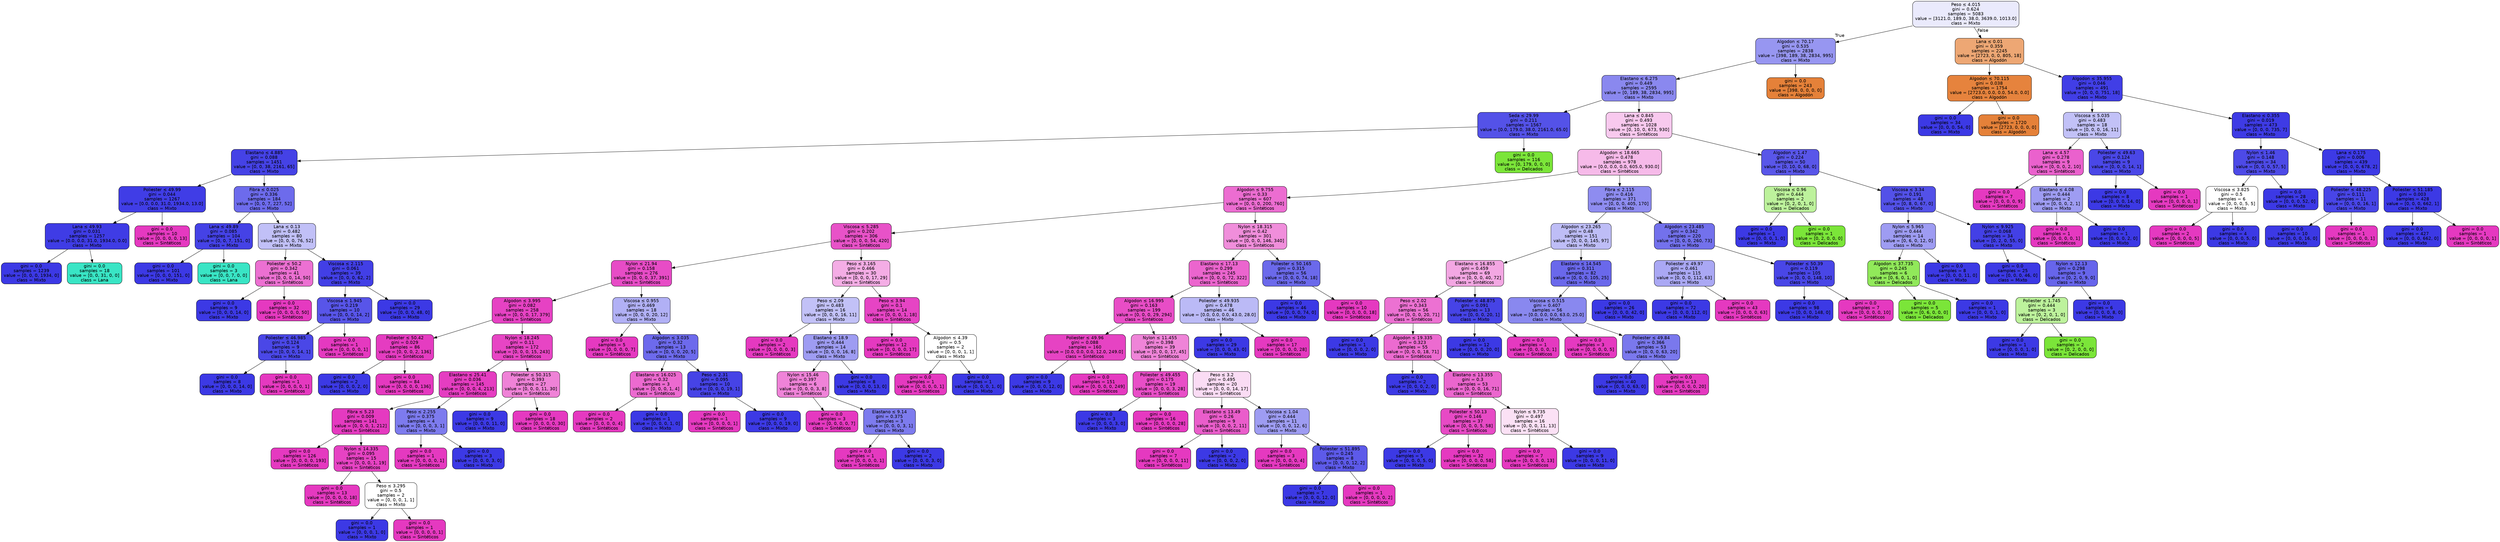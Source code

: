 digraph Tree {
node [shape=box, style="filled, rounded", color="black", fontname="helvetica"] ;
edge [fontname="helvetica"] ;
0 [label=<Peso &le; 4.015<br/>gini = 0.624<br/>samples = 5083<br/>value = [3121.0, 189.0, 38.0, 3639.0, 1013.0]<br/>class = Mixto>, fillcolor="#eaeafc"] ;
1 [label=<Algodon &le; 70.17<br/>gini = 0.535<br/>samples = 2838<br/>value = [398, 189, 38, 2834, 995]<br/>class = Mixto>, fillcolor="#9796f1"] ;
0 -> 1 [labeldistance=2.5, labelangle=45, headlabel="True"] ;
2 [label=<Elastano &le; 6.275<br/>gini = 0.449<br/>samples = 2595<br/>value = [0, 189, 38, 2834, 995]<br/>class = Mixto>, fillcolor="#8a88ef"] ;
1 -> 2 ;
3 [label=<Seda &le; 29.99<br/>gini = 0.211<br/>samples = 1567<br/>value = [0.0, 179.0, 38.0, 2161.0, 65.0]<br/>class = Mixto>, fillcolor="#5452e8"] ;
2 -> 3 ;
4 [label=<Elastano &le; 4.885<br/>gini = 0.088<br/>samples = 1451<br/>value = [0, 0, 38, 2161, 65]<br/>class = Mixto>, fillcolor="#4542e6"] ;
3 -> 4 ;
5 [label=<Poliester &le; 49.99<br/>gini = 0.044<br/>samples = 1267<br/>value = [0.0, 0.0, 31.0, 1934.0, 13.0]<br/>class = Mixto>, fillcolor="#403de6"] ;
4 -> 5 ;
6 [label=<Lana &le; 49.93<br/>gini = 0.031<br/>samples = 1257<br/>value = [0.0, 0.0, 31.0, 1934.0, 0.0]<br/>class = Mixto>, fillcolor="#3f3ce5"] ;
5 -> 6 ;
7 [label=<gini = 0.0<br/>samples = 1239<br/>value = [0, 0, 0, 1934, 0]<br/>class = Mixto>, fillcolor="#3c39e5"] ;
6 -> 7 ;
8 [label=<gini = 0.0<br/>samples = 18<br/>value = [0, 0, 31, 0, 0]<br/>class = Lana>, fillcolor="#39e5c5"] ;
6 -> 8 ;
9 [label=<gini = 0.0<br/>samples = 10<br/>value = [0, 0, 0, 0, 13]<br/>class = Sintéticos>, fillcolor="#e539c0"] ;
5 -> 9 ;
10 [label=<Fibra &le; 0.025<br/>gini = 0.336<br/>samples = 184<br/>value = [0, 0, 7, 227, 52]<br/>class = Mixto>, fillcolor="#6d6bec"] ;
4 -> 10 ;
11 [label=<Lana &le; 49.89<br/>gini = 0.085<br/>samples = 104<br/>value = [0, 0, 7, 151, 0]<br/>class = Mixto>, fillcolor="#4542e6"] ;
10 -> 11 ;
12 [label=<gini = 0.0<br/>samples = 101<br/>value = [0, 0, 0, 151, 0]<br/>class = Mixto>, fillcolor="#3c39e5"] ;
11 -> 12 ;
13 [label=<gini = 0.0<br/>samples = 3<br/>value = [0, 0, 7, 0, 0]<br/>class = Lana>, fillcolor="#39e5c5"] ;
11 -> 13 ;
14 [label=<Lana &le; 0.13<br/>gini = 0.482<br/>samples = 80<br/>value = [0, 0, 0, 76, 52]<br/>class = Mixto>, fillcolor="#c1c0f7"] ;
10 -> 14 ;
15 [label=<Poliester &le; 50.2<br/>gini = 0.342<br/>samples = 41<br/>value = [0, 0, 0, 14, 50]<br/>class = Sintéticos>, fillcolor="#ec70d2"] ;
14 -> 15 ;
16 [label=<gini = 0.0<br/>samples = 9<br/>value = [0, 0, 0, 14, 0]<br/>class = Mixto>, fillcolor="#3c39e5"] ;
15 -> 16 ;
17 [label=<gini = 0.0<br/>samples = 32<br/>value = [0, 0, 0, 0, 50]<br/>class = Sintéticos>, fillcolor="#e539c0"] ;
15 -> 17 ;
18 [label=<Viscosa &le; 2.115<br/>gini = 0.061<br/>samples = 39<br/>value = [0, 0, 0, 62, 2]<br/>class = Mixto>, fillcolor="#423fe6"] ;
14 -> 18 ;
19 [label=<Viscosa &le; 1.945<br/>gini = 0.219<br/>samples = 10<br/>value = [0, 0, 0, 14, 2]<br/>class = Mixto>, fillcolor="#5855e9"] ;
18 -> 19 ;
20 [label=<Poliester &le; 46.985<br/>gini = 0.124<br/>samples = 9<br/>value = [0, 0, 0, 14, 1]<br/>class = Mixto>, fillcolor="#4a47e7"] ;
19 -> 20 ;
21 [label=<gini = 0.0<br/>samples = 8<br/>value = [0, 0, 0, 14, 0]<br/>class = Mixto>, fillcolor="#3c39e5"] ;
20 -> 21 ;
22 [label=<gini = 0.0<br/>samples = 1<br/>value = [0, 0, 0, 0, 1]<br/>class = Sintéticos>, fillcolor="#e539c0"] ;
20 -> 22 ;
23 [label=<gini = 0.0<br/>samples = 1<br/>value = [0, 0, 0, 0, 1]<br/>class = Sintéticos>, fillcolor="#e539c0"] ;
19 -> 23 ;
24 [label=<gini = 0.0<br/>samples = 29<br/>value = [0, 0, 0, 48, 0]<br/>class = Mixto>, fillcolor="#3c39e5"] ;
18 -> 24 ;
25 [label=<gini = 0.0<br/>samples = 116<br/>value = [0, 179, 0, 0, 0]<br/>class = Delicados>, fillcolor="#7be539"] ;
3 -> 25 ;
26 [label=<Lana &le; 0.845<br/>gini = 0.493<br/>samples = 1028<br/>value = [0, 10, 0, 673, 930]<br/>class = Sintéticos>, fillcolor="#f8c9ee"] ;
2 -> 26 ;
27 [label=<Algodon &le; 18.665<br/>gini = 0.478<br/>samples = 978<br/>value = [0.0, 0.0, 0.0, 605.0, 930.0]<br/>class = Sintéticos>, fillcolor="#f6bae9"] ;
26 -> 27 ;
28 [label=<Algodon &le; 9.755<br/>gini = 0.33<br/>samples = 607<br/>value = [0, 0, 0, 200, 760]<br/>class = Sintéticos>, fillcolor="#ec6dd1"] ;
27 -> 28 ;
29 [label=<Viscosa &le; 5.285<br/>gini = 0.202<br/>samples = 306<br/>value = [0, 0, 0, 54, 420]<br/>class = Sintéticos>, fillcolor="#e852c8"] ;
28 -> 29 ;
30 [label=<Nylon &le; 21.94<br/>gini = 0.158<br/>samples = 276<br/>value = [0, 0, 0, 37, 391]<br/>class = Sintéticos>, fillcolor="#e74cc6"] ;
29 -> 30 ;
31 [label=<Algodon &le; 3.995<br/>gini = 0.082<br/>samples = 258<br/>value = [0, 0, 0, 17, 379]<br/>class = Sintéticos>, fillcolor="#e642c3"] ;
30 -> 31 ;
32 [label=<Poliester &le; 50.42<br/>gini = 0.029<br/>samples = 86<br/>value = [0, 0, 0, 2, 136]<br/>class = Sintéticos>, fillcolor="#e53cc1"] ;
31 -> 32 ;
33 [label=<gini = 0.0<br/>samples = 2<br/>value = [0, 0, 0, 2, 0]<br/>class = Mixto>, fillcolor="#3c39e5"] ;
32 -> 33 ;
34 [label=<gini = 0.0<br/>samples = 84<br/>value = [0, 0, 0, 0, 136]<br/>class = Sintéticos>, fillcolor="#e539c0"] ;
32 -> 34 ;
35 [label=<Nylon &le; 18.245<br/>gini = 0.11<br/>samples = 172<br/>value = [0, 0, 0, 15, 243]<br/>class = Sintéticos>, fillcolor="#e745c4"] ;
31 -> 35 ;
36 [label=<Elastano &le; 25.41<br/>gini = 0.036<br/>samples = 145<br/>value = [0, 0, 0, 4, 213]<br/>class = Sintéticos>, fillcolor="#e53dc1"] ;
35 -> 36 ;
37 [label=<Fibra &le; 5.23<br/>gini = 0.009<br/>samples = 141<br/>value = [0, 0, 0, 1, 212]<br/>class = Sintéticos>, fillcolor="#e53ac0"] ;
36 -> 37 ;
38 [label=<gini = 0.0<br/>samples = 126<br/>value = [0, 0, 0, 0, 193]<br/>class = Sintéticos>, fillcolor="#e539c0"] ;
37 -> 38 ;
39 [label=<Nylon &le; 14.335<br/>gini = 0.095<br/>samples = 15<br/>value = [0, 0, 0, 1, 19]<br/>class = Sintéticos>, fillcolor="#e643c3"] ;
37 -> 39 ;
40 [label=<gini = 0.0<br/>samples = 13<br/>value = [0, 0, 0, 0, 18]<br/>class = Sintéticos>, fillcolor="#e539c0"] ;
39 -> 40 ;
41 [label=<Peso &le; 3.295<br/>gini = 0.5<br/>samples = 2<br/>value = [0, 0, 0, 1, 1]<br/>class = Mixto>, fillcolor="#ffffff"] ;
39 -> 41 ;
42 [label=<gini = 0.0<br/>samples = 1<br/>value = [0, 0, 0, 1, 0]<br/>class = Mixto>, fillcolor="#3c39e5"] ;
41 -> 42 ;
43 [label=<gini = 0.0<br/>samples = 1<br/>value = [0, 0, 0, 0, 1]<br/>class = Sintéticos>, fillcolor="#e539c0"] ;
41 -> 43 ;
44 [label=<Peso &le; 2.255<br/>gini = 0.375<br/>samples = 4<br/>value = [0, 0, 0, 3, 1]<br/>class = Mixto>, fillcolor="#7d7bee"] ;
36 -> 44 ;
45 [label=<gini = 0.0<br/>samples = 1<br/>value = [0, 0, 0, 0, 1]<br/>class = Sintéticos>, fillcolor="#e539c0"] ;
44 -> 45 ;
46 [label=<gini = 0.0<br/>samples = 3<br/>value = [0, 0, 0, 3, 0]<br/>class = Mixto>, fillcolor="#3c39e5"] ;
44 -> 46 ;
47 [label=<Poliester &le; 50.315<br/>gini = 0.393<br/>samples = 27<br/>value = [0, 0, 0, 11, 30]<br/>class = Sintéticos>, fillcolor="#ef82d7"] ;
35 -> 47 ;
48 [label=<gini = 0.0<br/>samples = 9<br/>value = [0, 0, 0, 11, 0]<br/>class = Mixto>, fillcolor="#3c39e5"] ;
47 -> 48 ;
49 [label=<gini = 0.0<br/>samples = 18<br/>value = [0, 0, 0, 0, 30]<br/>class = Sintéticos>, fillcolor="#e539c0"] ;
47 -> 49 ;
50 [label=<Viscosa &le; 0.955<br/>gini = 0.469<br/>samples = 18<br/>value = [0, 0, 0, 20, 12]<br/>class = Mixto>, fillcolor="#b1b0f5"] ;
30 -> 50 ;
51 [label=<gini = 0.0<br/>samples = 5<br/>value = [0, 0, 0, 0, 7]<br/>class = Sintéticos>, fillcolor="#e539c0"] ;
50 -> 51 ;
52 [label=<Algodon &le; 3.035<br/>gini = 0.32<br/>samples = 13<br/>value = [0, 0, 0, 20, 5]<br/>class = Mixto>, fillcolor="#6d6aec"] ;
50 -> 52 ;
53 [label=<Elastano &le; 16.025<br/>gini = 0.32<br/>samples = 3<br/>value = [0, 0, 0, 1, 4]<br/>class = Sintéticos>, fillcolor="#ec6ad0"] ;
52 -> 53 ;
54 [label=<gini = 0.0<br/>samples = 2<br/>value = [0, 0, 0, 0, 4]<br/>class = Sintéticos>, fillcolor="#e539c0"] ;
53 -> 54 ;
55 [label=<gini = 0.0<br/>samples = 1<br/>value = [0, 0, 0, 1, 0]<br/>class = Mixto>, fillcolor="#3c39e5"] ;
53 -> 55 ;
56 [label=<Peso &le; 2.31<br/>gini = 0.095<br/>samples = 10<br/>value = [0, 0, 0, 19, 1]<br/>class = Mixto>, fillcolor="#4643e6"] ;
52 -> 56 ;
57 [label=<gini = 0.0<br/>samples = 1<br/>value = [0, 0, 0, 0, 1]<br/>class = Sintéticos>, fillcolor="#e539c0"] ;
56 -> 57 ;
58 [label=<gini = 0.0<br/>samples = 9<br/>value = [0, 0, 0, 19, 0]<br/>class = Mixto>, fillcolor="#3c39e5"] ;
56 -> 58 ;
59 [label=<Peso &le; 3.165<br/>gini = 0.466<br/>samples = 30<br/>value = [0, 0, 0, 17, 29]<br/>class = Sintéticos>, fillcolor="#f4ade5"] ;
29 -> 59 ;
60 [label=<Peso &le; 2.09<br/>gini = 0.483<br/>samples = 16<br/>value = [0, 0, 0, 16, 11]<br/>class = Mixto>, fillcolor="#c2c1f7"] ;
59 -> 60 ;
61 [label=<gini = 0.0<br/>samples = 2<br/>value = [0, 0, 0, 0, 3]<br/>class = Sintéticos>, fillcolor="#e539c0"] ;
60 -> 61 ;
62 [label=<Elastano &le; 18.9<br/>gini = 0.444<br/>samples = 14<br/>value = [0, 0, 0, 16, 8]<br/>class = Mixto>, fillcolor="#9e9cf2"] ;
60 -> 62 ;
63 [label=<Nylon &le; 15.46<br/>gini = 0.397<br/>samples = 6<br/>value = [0, 0, 0, 3, 8]<br/>class = Sintéticos>, fillcolor="#ef83d8"] ;
62 -> 63 ;
64 [label=<gini = 0.0<br/>samples = 3<br/>value = [0, 0, 0, 0, 7]<br/>class = Sintéticos>, fillcolor="#e539c0"] ;
63 -> 64 ;
65 [label=<Elastano &le; 9.14<br/>gini = 0.375<br/>samples = 3<br/>value = [0, 0, 0, 3, 1]<br/>class = Mixto>, fillcolor="#7d7bee"] ;
63 -> 65 ;
66 [label=<gini = 0.0<br/>samples = 1<br/>value = [0, 0, 0, 0, 1]<br/>class = Sintéticos>, fillcolor="#e539c0"] ;
65 -> 66 ;
67 [label=<gini = 0.0<br/>samples = 2<br/>value = [0, 0, 0, 3, 0]<br/>class = Mixto>, fillcolor="#3c39e5"] ;
65 -> 67 ;
68 [label=<gini = 0.0<br/>samples = 8<br/>value = [0, 0, 0, 13, 0]<br/>class = Mixto>, fillcolor="#3c39e5"] ;
62 -> 68 ;
69 [label=<Peso &le; 3.94<br/>gini = 0.1<br/>samples = 14<br/>value = [0, 0, 0, 1, 18]<br/>class = Sintéticos>, fillcolor="#e644c4"] ;
59 -> 69 ;
70 [label=<gini = 0.0<br/>samples = 12<br/>value = [0, 0, 0, 0, 17]<br/>class = Sintéticos>, fillcolor="#e539c0"] ;
69 -> 70 ;
71 [label=<Algodon &le; 4.39<br/>gini = 0.5<br/>samples = 2<br/>value = [0, 0, 0, 1, 1]<br/>class = Mixto>, fillcolor="#ffffff"] ;
69 -> 71 ;
72 [label=<gini = 0.0<br/>samples = 1<br/>value = [0, 0, 0, 0, 1]<br/>class = Sintéticos>, fillcolor="#e539c0"] ;
71 -> 72 ;
73 [label=<gini = 0.0<br/>samples = 1<br/>value = [0, 0, 0, 1, 0]<br/>class = Mixto>, fillcolor="#3c39e5"] ;
71 -> 73 ;
74 [label=<Nylon &le; 18.315<br/>gini = 0.42<br/>samples = 301<br/>value = [0, 0, 0, 146, 340]<br/>class = Sintéticos>, fillcolor="#f08edb"] ;
28 -> 74 ;
75 [label=<Elastano &le; 17.13<br/>gini = 0.299<br/>samples = 245<br/>value = [0, 0, 0, 72, 322]<br/>class = Sintéticos>, fillcolor="#eb65ce"] ;
74 -> 75 ;
76 [label=<Algodon &le; 16.995<br/>gini = 0.163<br/>samples = 199<br/>value = [0, 0, 0, 29, 294]<br/>class = Sintéticos>, fillcolor="#e84dc6"] ;
75 -> 76 ;
77 [label=<Poliester &le; 49.96<br/>gini = 0.088<br/>samples = 160<br/>value = [0.0, 0.0, 0.0, 12.0, 249.0]<br/>class = Sintéticos>, fillcolor="#e643c3"] ;
76 -> 77 ;
78 [label=<gini = 0.0<br/>samples = 9<br/>value = [0, 0, 0, 12, 0]<br/>class = Mixto>, fillcolor="#3c39e5"] ;
77 -> 78 ;
79 [label=<gini = 0.0<br/>samples = 151<br/>value = [0, 0, 0, 0, 249]<br/>class = Sintéticos>, fillcolor="#e539c0"] ;
77 -> 79 ;
80 [label=<Nylon &le; 11.455<br/>gini = 0.398<br/>samples = 39<br/>value = [0, 0, 0, 17, 45]<br/>class = Sintéticos>, fillcolor="#ef84d8"] ;
76 -> 80 ;
81 [label=<Poliester &le; 49.455<br/>gini = 0.175<br/>samples = 19<br/>value = [0, 0, 0, 3, 28]<br/>class = Sintéticos>, fillcolor="#e84ec7"] ;
80 -> 81 ;
82 [label=<gini = 0.0<br/>samples = 3<br/>value = [0, 0, 0, 3, 0]<br/>class = Mixto>, fillcolor="#3c39e5"] ;
81 -> 82 ;
83 [label=<gini = 0.0<br/>samples = 16<br/>value = [0, 0, 0, 0, 28]<br/>class = Sintéticos>, fillcolor="#e539c0"] ;
81 -> 83 ;
84 [label=<Peso &le; 3.2<br/>gini = 0.495<br/>samples = 20<br/>value = [0, 0, 0, 14, 17]<br/>class = Sintéticos>, fillcolor="#fadcf4"] ;
80 -> 84 ;
85 [label=<Elastano &le; 13.49<br/>gini = 0.26<br/>samples = 9<br/>value = [0, 0, 0, 2, 11]<br/>class = Sintéticos>, fillcolor="#ea5dcb"] ;
84 -> 85 ;
86 [label=<gini = 0.0<br/>samples = 7<br/>value = [0, 0, 0, 0, 11]<br/>class = Sintéticos>, fillcolor="#e539c0"] ;
85 -> 86 ;
87 [label=<gini = 0.0<br/>samples = 2<br/>value = [0, 0, 0, 2, 0]<br/>class = Mixto>, fillcolor="#3c39e5"] ;
85 -> 87 ;
88 [label=<Viscosa &le; 1.04<br/>gini = 0.444<br/>samples = 11<br/>value = [0, 0, 0, 12, 6]<br/>class = Mixto>, fillcolor="#9e9cf2"] ;
84 -> 88 ;
89 [label=<gini = 0.0<br/>samples = 3<br/>value = [0, 0, 0, 0, 4]<br/>class = Sintéticos>, fillcolor="#e539c0"] ;
88 -> 89 ;
90 [label=<Poliester &le; 51.895<br/>gini = 0.245<br/>samples = 8<br/>value = [0, 0, 0, 12, 2]<br/>class = Mixto>, fillcolor="#5d5ae9"] ;
88 -> 90 ;
91 [label=<gini = 0.0<br/>samples = 7<br/>value = [0, 0, 0, 12, 0]<br/>class = Mixto>, fillcolor="#3c39e5"] ;
90 -> 91 ;
92 [label=<gini = 0.0<br/>samples = 1<br/>value = [0, 0, 0, 0, 2]<br/>class = Sintéticos>, fillcolor="#e539c0"] ;
90 -> 92 ;
93 [label=<Poliester &le; 49.935<br/>gini = 0.478<br/>samples = 46<br/>value = [0.0, 0.0, 0.0, 43.0, 28.0]<br/>class = Mixto>, fillcolor="#bbbaf6"] ;
75 -> 93 ;
94 [label=<gini = 0.0<br/>samples = 29<br/>value = [0, 0, 0, 43, 0]<br/>class = Mixto>, fillcolor="#3c39e5"] ;
93 -> 94 ;
95 [label=<gini = 0.0<br/>samples = 17<br/>value = [0, 0, 0, 0, 28]<br/>class = Sintéticos>, fillcolor="#e539c0"] ;
93 -> 95 ;
96 [label=<Poliester &le; 50.165<br/>gini = 0.315<br/>samples = 56<br/>value = [0, 0, 0, 74, 18]<br/>class = Mixto>, fillcolor="#6b69eb"] ;
74 -> 96 ;
97 [label=<gini = 0.0<br/>samples = 46<br/>value = [0, 0, 0, 74, 0]<br/>class = Mixto>, fillcolor="#3c39e5"] ;
96 -> 97 ;
98 [label=<gini = 0.0<br/>samples = 10<br/>value = [0, 0, 0, 0, 18]<br/>class = Sintéticos>, fillcolor="#e539c0"] ;
96 -> 98 ;
99 [label=<Fibra &le; 2.115<br/>gini = 0.416<br/>samples = 371<br/>value = [0, 0, 0, 405, 170]<br/>class = Mixto>, fillcolor="#8e8cf0"] ;
27 -> 99 ;
100 [label=<Algodon &le; 23.265<br/>gini = 0.48<br/>samples = 151<br/>value = [0, 0, 0, 145, 97]<br/>class = Mixto>, fillcolor="#bebdf6"] ;
99 -> 100 ;
101 [label=<Elastano &le; 16.855<br/>gini = 0.459<br/>samples = 69<br/>value = [0, 0, 0, 40, 72]<br/>class = Sintéticos>, fillcolor="#f3a7e3"] ;
100 -> 101 ;
102 [label=<Peso &le; 2.02<br/>gini = 0.343<br/>samples = 56<br/>value = [0, 0, 0, 20, 71]<br/>class = Sintéticos>, fillcolor="#ec71d2"] ;
101 -> 102 ;
103 [label=<gini = 0.0<br/>samples = 1<br/>value = [0, 0, 0, 2, 0]<br/>class = Mixto>, fillcolor="#3c39e5"] ;
102 -> 103 ;
104 [label=<Algodon &le; 19.335<br/>gini = 0.323<br/>samples = 55<br/>value = [0, 0, 0, 18, 71]<br/>class = Sintéticos>, fillcolor="#ec6bd0"] ;
102 -> 104 ;
105 [label=<gini = 0.0<br/>samples = 2<br/>value = [0, 0, 0, 2, 0]<br/>class = Mixto>, fillcolor="#3c39e5"] ;
104 -> 105 ;
106 [label=<Elastano &le; 13.355<br/>gini = 0.3<br/>samples = 53<br/>value = [0, 0, 0, 16, 71]<br/>class = Sintéticos>, fillcolor="#eb66ce"] ;
104 -> 106 ;
107 [label=<Poliester &le; 50.13<br/>gini = 0.146<br/>samples = 37<br/>value = [0, 0, 0, 5, 58]<br/>class = Sintéticos>, fillcolor="#e74ac5"] ;
106 -> 107 ;
108 [label=<gini = 0.0<br/>samples = 5<br/>value = [0, 0, 0, 5, 0]<br/>class = Mixto>, fillcolor="#3c39e5"] ;
107 -> 108 ;
109 [label=<gini = 0.0<br/>samples = 32<br/>value = [0, 0, 0, 0, 58]<br/>class = Sintéticos>, fillcolor="#e539c0"] ;
107 -> 109 ;
110 [label=<Nylon &le; 9.735<br/>gini = 0.497<br/>samples = 16<br/>value = [0, 0, 0, 11, 13]<br/>class = Sintéticos>, fillcolor="#fbe1f5"] ;
106 -> 110 ;
111 [label=<gini = 0.0<br/>samples = 7<br/>value = [0, 0, 0, 0, 13]<br/>class = Sintéticos>, fillcolor="#e539c0"] ;
110 -> 111 ;
112 [label=<gini = 0.0<br/>samples = 9<br/>value = [0, 0, 0, 11, 0]<br/>class = Mixto>, fillcolor="#3c39e5"] ;
110 -> 112 ;
113 [label=<Poliester &le; 48.875<br/>gini = 0.091<br/>samples = 13<br/>value = [0, 0, 0, 20, 1]<br/>class = Mixto>, fillcolor="#4643e6"] ;
101 -> 113 ;
114 [label=<gini = 0.0<br/>samples = 12<br/>value = [0, 0, 0, 20, 0]<br/>class = Mixto>, fillcolor="#3c39e5"] ;
113 -> 114 ;
115 [label=<gini = 0.0<br/>samples = 1<br/>value = [0, 0, 0, 0, 1]<br/>class = Sintéticos>, fillcolor="#e539c0"] ;
113 -> 115 ;
116 [label=<Elastano &le; 14.545<br/>gini = 0.311<br/>samples = 82<br/>value = [0, 0, 0, 105, 25]<br/>class = Mixto>, fillcolor="#6a68eb"] ;
100 -> 116 ;
117 [label=<Viscosa &le; 0.515<br/>gini = 0.407<br/>samples = 56<br/>value = [0.0, 0.0, 0.0, 63.0, 25.0]<br/>class = Mixto>, fillcolor="#8988ef"] ;
116 -> 117 ;
118 [label=<gini = 0.0<br/>samples = 3<br/>value = [0, 0, 0, 0, 5]<br/>class = Sintéticos>, fillcolor="#e539c0"] ;
117 -> 118 ;
119 [label=<Poliester &le; 49.84<br/>gini = 0.366<br/>samples = 53<br/>value = [0, 0, 0, 63, 20]<br/>class = Mixto>, fillcolor="#7a78ed"] ;
117 -> 119 ;
120 [label=<gini = 0.0<br/>samples = 40<br/>value = [0, 0, 0, 63, 0]<br/>class = Mixto>, fillcolor="#3c39e5"] ;
119 -> 120 ;
121 [label=<gini = 0.0<br/>samples = 13<br/>value = [0, 0, 0, 0, 20]<br/>class = Sintéticos>, fillcolor="#e539c0"] ;
119 -> 121 ;
122 [label=<gini = 0.0<br/>samples = 26<br/>value = [0, 0, 0, 42, 0]<br/>class = Mixto>, fillcolor="#3c39e5"] ;
116 -> 122 ;
123 [label=<Algodon &le; 23.485<br/>gini = 0.342<br/>samples = 220<br/>value = [0, 0, 0, 260, 73]<br/>class = Mixto>, fillcolor="#7371ec"] ;
99 -> 123 ;
124 [label=<Poliester &le; 49.97<br/>gini = 0.461<br/>samples = 115<br/>value = [0, 0, 0, 112, 63]<br/>class = Mixto>, fillcolor="#aaa8f4"] ;
123 -> 124 ;
125 [label=<gini = 0.0<br/>samples = 72<br/>value = [0, 0, 0, 112, 0]<br/>class = Mixto>, fillcolor="#3c39e5"] ;
124 -> 125 ;
126 [label=<gini = 0.0<br/>samples = 43<br/>value = [0, 0, 0, 0, 63]<br/>class = Sintéticos>, fillcolor="#e539c0"] ;
124 -> 126 ;
127 [label=<Poliester &le; 50.39<br/>gini = 0.119<br/>samples = 105<br/>value = [0, 0, 0, 148, 10]<br/>class = Mixto>, fillcolor="#4946e7"] ;
123 -> 127 ;
128 [label=<gini = 0.0<br/>samples = 98<br/>value = [0, 0, 0, 148, 0]<br/>class = Mixto>, fillcolor="#3c39e5"] ;
127 -> 128 ;
129 [label=<gini = 0.0<br/>samples = 7<br/>value = [0, 0, 0, 0, 10]<br/>class = Sintéticos>, fillcolor="#e539c0"] ;
127 -> 129 ;
130 [label=<Algodon &le; 1.47<br/>gini = 0.224<br/>samples = 50<br/>value = [0, 10, 0, 68, 0]<br/>class = Mixto>, fillcolor="#5956e9"] ;
26 -> 130 ;
131 [label=<Viscosa &le; 0.96<br/>gini = 0.444<br/>samples = 2<br/>value = [0, 2, 0, 1, 0]<br/>class = Delicados>, fillcolor="#bdf29c"] ;
130 -> 131 ;
132 [label=<gini = 0.0<br/>samples = 1<br/>value = [0, 0, 0, 1, 0]<br/>class = Mixto>, fillcolor="#3c39e5"] ;
131 -> 132 ;
133 [label=<gini = 0.0<br/>samples = 1<br/>value = [0, 2, 0, 0, 0]<br/>class = Delicados>, fillcolor="#7be539"] ;
131 -> 133 ;
134 [label=<Viscosa &le; 3.34<br/>gini = 0.191<br/>samples = 48<br/>value = [0, 8, 0, 67, 0]<br/>class = Mixto>, fillcolor="#5351e8"] ;
130 -> 134 ;
135 [label=<Nylon &le; 5.965<br/>gini = 0.444<br/>samples = 14<br/>value = [0, 6, 0, 12, 0]<br/>class = Mixto>, fillcolor="#9e9cf2"] ;
134 -> 135 ;
136 [label=<Algodon &le; 37.735<br/>gini = 0.245<br/>samples = 6<br/>value = [0, 6, 0, 1, 0]<br/>class = Delicados>, fillcolor="#91e95a"] ;
135 -> 136 ;
137 [label=<gini = 0.0<br/>samples = 5<br/>value = [0, 6, 0, 0, 0]<br/>class = Delicados>, fillcolor="#7be539"] ;
136 -> 137 ;
138 [label=<gini = 0.0<br/>samples = 1<br/>value = [0, 0, 0, 1, 0]<br/>class = Mixto>, fillcolor="#3c39e5"] ;
136 -> 138 ;
139 [label=<gini = 0.0<br/>samples = 8<br/>value = [0, 0, 0, 11, 0]<br/>class = Mixto>, fillcolor="#3c39e5"] ;
135 -> 139 ;
140 [label=<Nylon &le; 9.925<br/>gini = 0.068<br/>samples = 34<br/>value = [0, 2, 0, 55, 0]<br/>class = Mixto>, fillcolor="#4340e6"] ;
134 -> 140 ;
141 [label=<gini = 0.0<br/>samples = 25<br/>value = [0, 0, 0, 46, 0]<br/>class = Mixto>, fillcolor="#3c39e5"] ;
140 -> 141 ;
142 [label=<Nylon &le; 12.13<br/>gini = 0.298<br/>samples = 9<br/>value = [0, 2, 0, 9, 0]<br/>class = Mixto>, fillcolor="#6765eb"] ;
140 -> 142 ;
143 [label=<Poliester &le; 1.745<br/>gini = 0.444<br/>samples = 3<br/>value = [0, 2, 0, 1, 0]<br/>class = Delicados>, fillcolor="#bdf29c"] ;
142 -> 143 ;
144 [label=<gini = 0.0<br/>samples = 1<br/>value = [0, 0, 0, 1, 0]<br/>class = Mixto>, fillcolor="#3c39e5"] ;
143 -> 144 ;
145 [label=<gini = 0.0<br/>samples = 2<br/>value = [0, 2, 0, 0, 0]<br/>class = Delicados>, fillcolor="#7be539"] ;
143 -> 145 ;
146 [label=<gini = 0.0<br/>samples = 6<br/>value = [0, 0, 0, 8, 0]<br/>class = Mixto>, fillcolor="#3c39e5"] ;
142 -> 146 ;
147 [label=<gini = 0.0<br/>samples = 243<br/>value = [398, 0, 0, 0, 0]<br/>class = Algodón>, fillcolor="#e58139"] ;
1 -> 147 ;
148 [label=<Lana &le; 0.01<br/>gini = 0.359<br/>samples = 2245<br/>value = [2723, 0, 0, 805, 18]<br/>class = Algodón>, fillcolor="#eda774"] ;
0 -> 148 [labeldistance=2.5, labelangle=-45, headlabel="False"] ;
149 [label=<Algodon &le; 70.115<br/>gini = 0.038<br/>samples = 1754<br/>value = [2723.0, 0.0, 0.0, 54.0, 0.0]<br/>class = Algodón>, fillcolor="#e6833d"] ;
148 -> 149 ;
150 [label=<gini = 0.0<br/>samples = 34<br/>value = [0, 0, 0, 54, 0]<br/>class = Mixto>, fillcolor="#3c39e5"] ;
149 -> 150 ;
151 [label=<gini = 0.0<br/>samples = 1720<br/>value = [2723, 0, 0, 0, 0]<br/>class = Algodón>, fillcolor="#e58139"] ;
149 -> 151 ;
152 [label=<Algodon &le; 35.955<br/>gini = 0.046<br/>samples = 491<br/>value = [0, 0, 0, 751, 18]<br/>class = Mixto>, fillcolor="#413ee6"] ;
148 -> 152 ;
153 [label=<Viscosa &le; 5.035<br/>gini = 0.483<br/>samples = 18<br/>value = [0, 0, 0, 16, 11]<br/>class = Mixto>, fillcolor="#c2c1f7"] ;
152 -> 153 ;
154 [label=<Lana &le; 4.57<br/>gini = 0.278<br/>samples = 9<br/>value = [0, 0, 0, 2, 10]<br/>class = Sintéticos>, fillcolor="#ea61cd"] ;
153 -> 154 ;
155 [label=<gini = 0.0<br/>samples = 7<br/>value = [0, 0, 0, 0, 9]<br/>class = Sintéticos>, fillcolor="#e539c0"] ;
154 -> 155 ;
156 [label=<Elastano &le; 4.08<br/>gini = 0.444<br/>samples = 2<br/>value = [0, 0, 0, 2, 1]<br/>class = Mixto>, fillcolor="#9e9cf2"] ;
154 -> 156 ;
157 [label=<gini = 0.0<br/>samples = 1<br/>value = [0, 0, 0, 0, 1]<br/>class = Sintéticos>, fillcolor="#e539c0"] ;
156 -> 157 ;
158 [label=<gini = 0.0<br/>samples = 1<br/>value = [0, 0, 0, 2, 0]<br/>class = Mixto>, fillcolor="#3c39e5"] ;
156 -> 158 ;
159 [label=<Poliester &le; 49.63<br/>gini = 0.124<br/>samples = 9<br/>value = [0, 0, 0, 14, 1]<br/>class = Mixto>, fillcolor="#4a47e7"] ;
153 -> 159 ;
160 [label=<gini = 0.0<br/>samples = 8<br/>value = [0, 0, 0, 14, 0]<br/>class = Mixto>, fillcolor="#3c39e5"] ;
159 -> 160 ;
161 [label=<gini = 0.0<br/>samples = 1<br/>value = [0, 0, 0, 0, 1]<br/>class = Sintéticos>, fillcolor="#e539c0"] ;
159 -> 161 ;
162 [label=<Elastano &le; 0.355<br/>gini = 0.019<br/>samples = 473<br/>value = [0, 0, 0, 735, 7]<br/>class = Mixto>, fillcolor="#3e3be5"] ;
152 -> 162 ;
163 [label=<Nylon &le; 1.46<br/>gini = 0.148<br/>samples = 34<br/>value = [0, 0, 0, 57, 5]<br/>class = Mixto>, fillcolor="#4d4ae7"] ;
162 -> 163 ;
164 [label=<Viscosa &le; 3.825<br/>gini = 0.5<br/>samples = 6<br/>value = [0, 0, 0, 5, 5]<br/>class = Mixto>, fillcolor="#ffffff"] ;
163 -> 164 ;
165 [label=<gini = 0.0<br/>samples = 2<br/>value = [0, 0, 0, 0, 5]<br/>class = Sintéticos>, fillcolor="#e539c0"] ;
164 -> 165 ;
166 [label=<gini = 0.0<br/>samples = 4<br/>value = [0, 0, 0, 5, 0]<br/>class = Mixto>, fillcolor="#3c39e5"] ;
164 -> 166 ;
167 [label=<gini = 0.0<br/>samples = 28<br/>value = [0, 0, 0, 52, 0]<br/>class = Mixto>, fillcolor="#3c39e5"] ;
163 -> 167 ;
168 [label=<Lana &le; 0.175<br/>gini = 0.006<br/>samples = 439<br/>value = [0, 0, 0, 678, 2]<br/>class = Mixto>, fillcolor="#3d3ae5"] ;
162 -> 168 ;
169 [label=<Poliester &le; 48.225<br/>gini = 0.111<br/>samples = 11<br/>value = [0, 0, 0, 16, 1]<br/>class = Mixto>, fillcolor="#4845e7"] ;
168 -> 169 ;
170 [label=<gini = 0.0<br/>samples = 10<br/>value = [0, 0, 0, 16, 0]<br/>class = Mixto>, fillcolor="#3c39e5"] ;
169 -> 170 ;
171 [label=<gini = 0.0<br/>samples = 1<br/>value = [0, 0, 0, 0, 1]<br/>class = Sintéticos>, fillcolor="#e539c0"] ;
169 -> 171 ;
172 [label=<Poliester &le; 51.185<br/>gini = 0.003<br/>samples = 428<br/>value = [0, 0, 0, 662, 1]<br/>class = Mixto>, fillcolor="#3c39e5"] ;
168 -> 172 ;
173 [label=<gini = 0.0<br/>samples = 427<br/>value = [0, 0, 0, 662, 0]<br/>class = Mixto>, fillcolor="#3c39e5"] ;
172 -> 173 ;
174 [label=<gini = 0.0<br/>samples = 1<br/>value = [0, 0, 0, 0, 1]<br/>class = Sintéticos>, fillcolor="#e539c0"] ;
172 -> 174 ;
}
